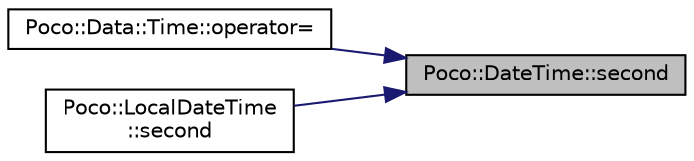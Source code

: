 digraph "Poco::DateTime::second"
{
 // LATEX_PDF_SIZE
  edge [fontname="Helvetica",fontsize="10",labelfontname="Helvetica",labelfontsize="10"];
  node [fontname="Helvetica",fontsize="10",shape=record];
  rankdir="RL";
  Node1 [label="Poco::DateTime::second",height=0.2,width=0.4,color="black", fillcolor="grey75", style="filled", fontcolor="black",tooltip="Returns the minute (0 to 59)."];
  Node1 -> Node2 [dir="back",color="midnightblue",fontsize="10",style="solid"];
  Node2 [label="Poco::Data::Time::operator=",height=0.2,width=0.4,color="black", fillcolor="white", style="filled",URL="$classPoco_1_1Data_1_1Time.html#a9bfb18e6a77ade91b4216f4446949cab",tooltip="Assignment operator for Time."];
  Node1 -> Node3 [dir="back",color="midnightblue",fontsize="10",style="solid"];
  Node3 [label="Poco::LocalDateTime\l::second",height=0.2,width=0.4,color="black", fillcolor="white", style="filled",URL="$classPoco_1_1LocalDateTime.html#a6be6bf0549fa00472b8c8d0635d8cf4b",tooltip="Returns the minute (0 to 59)."];
}
